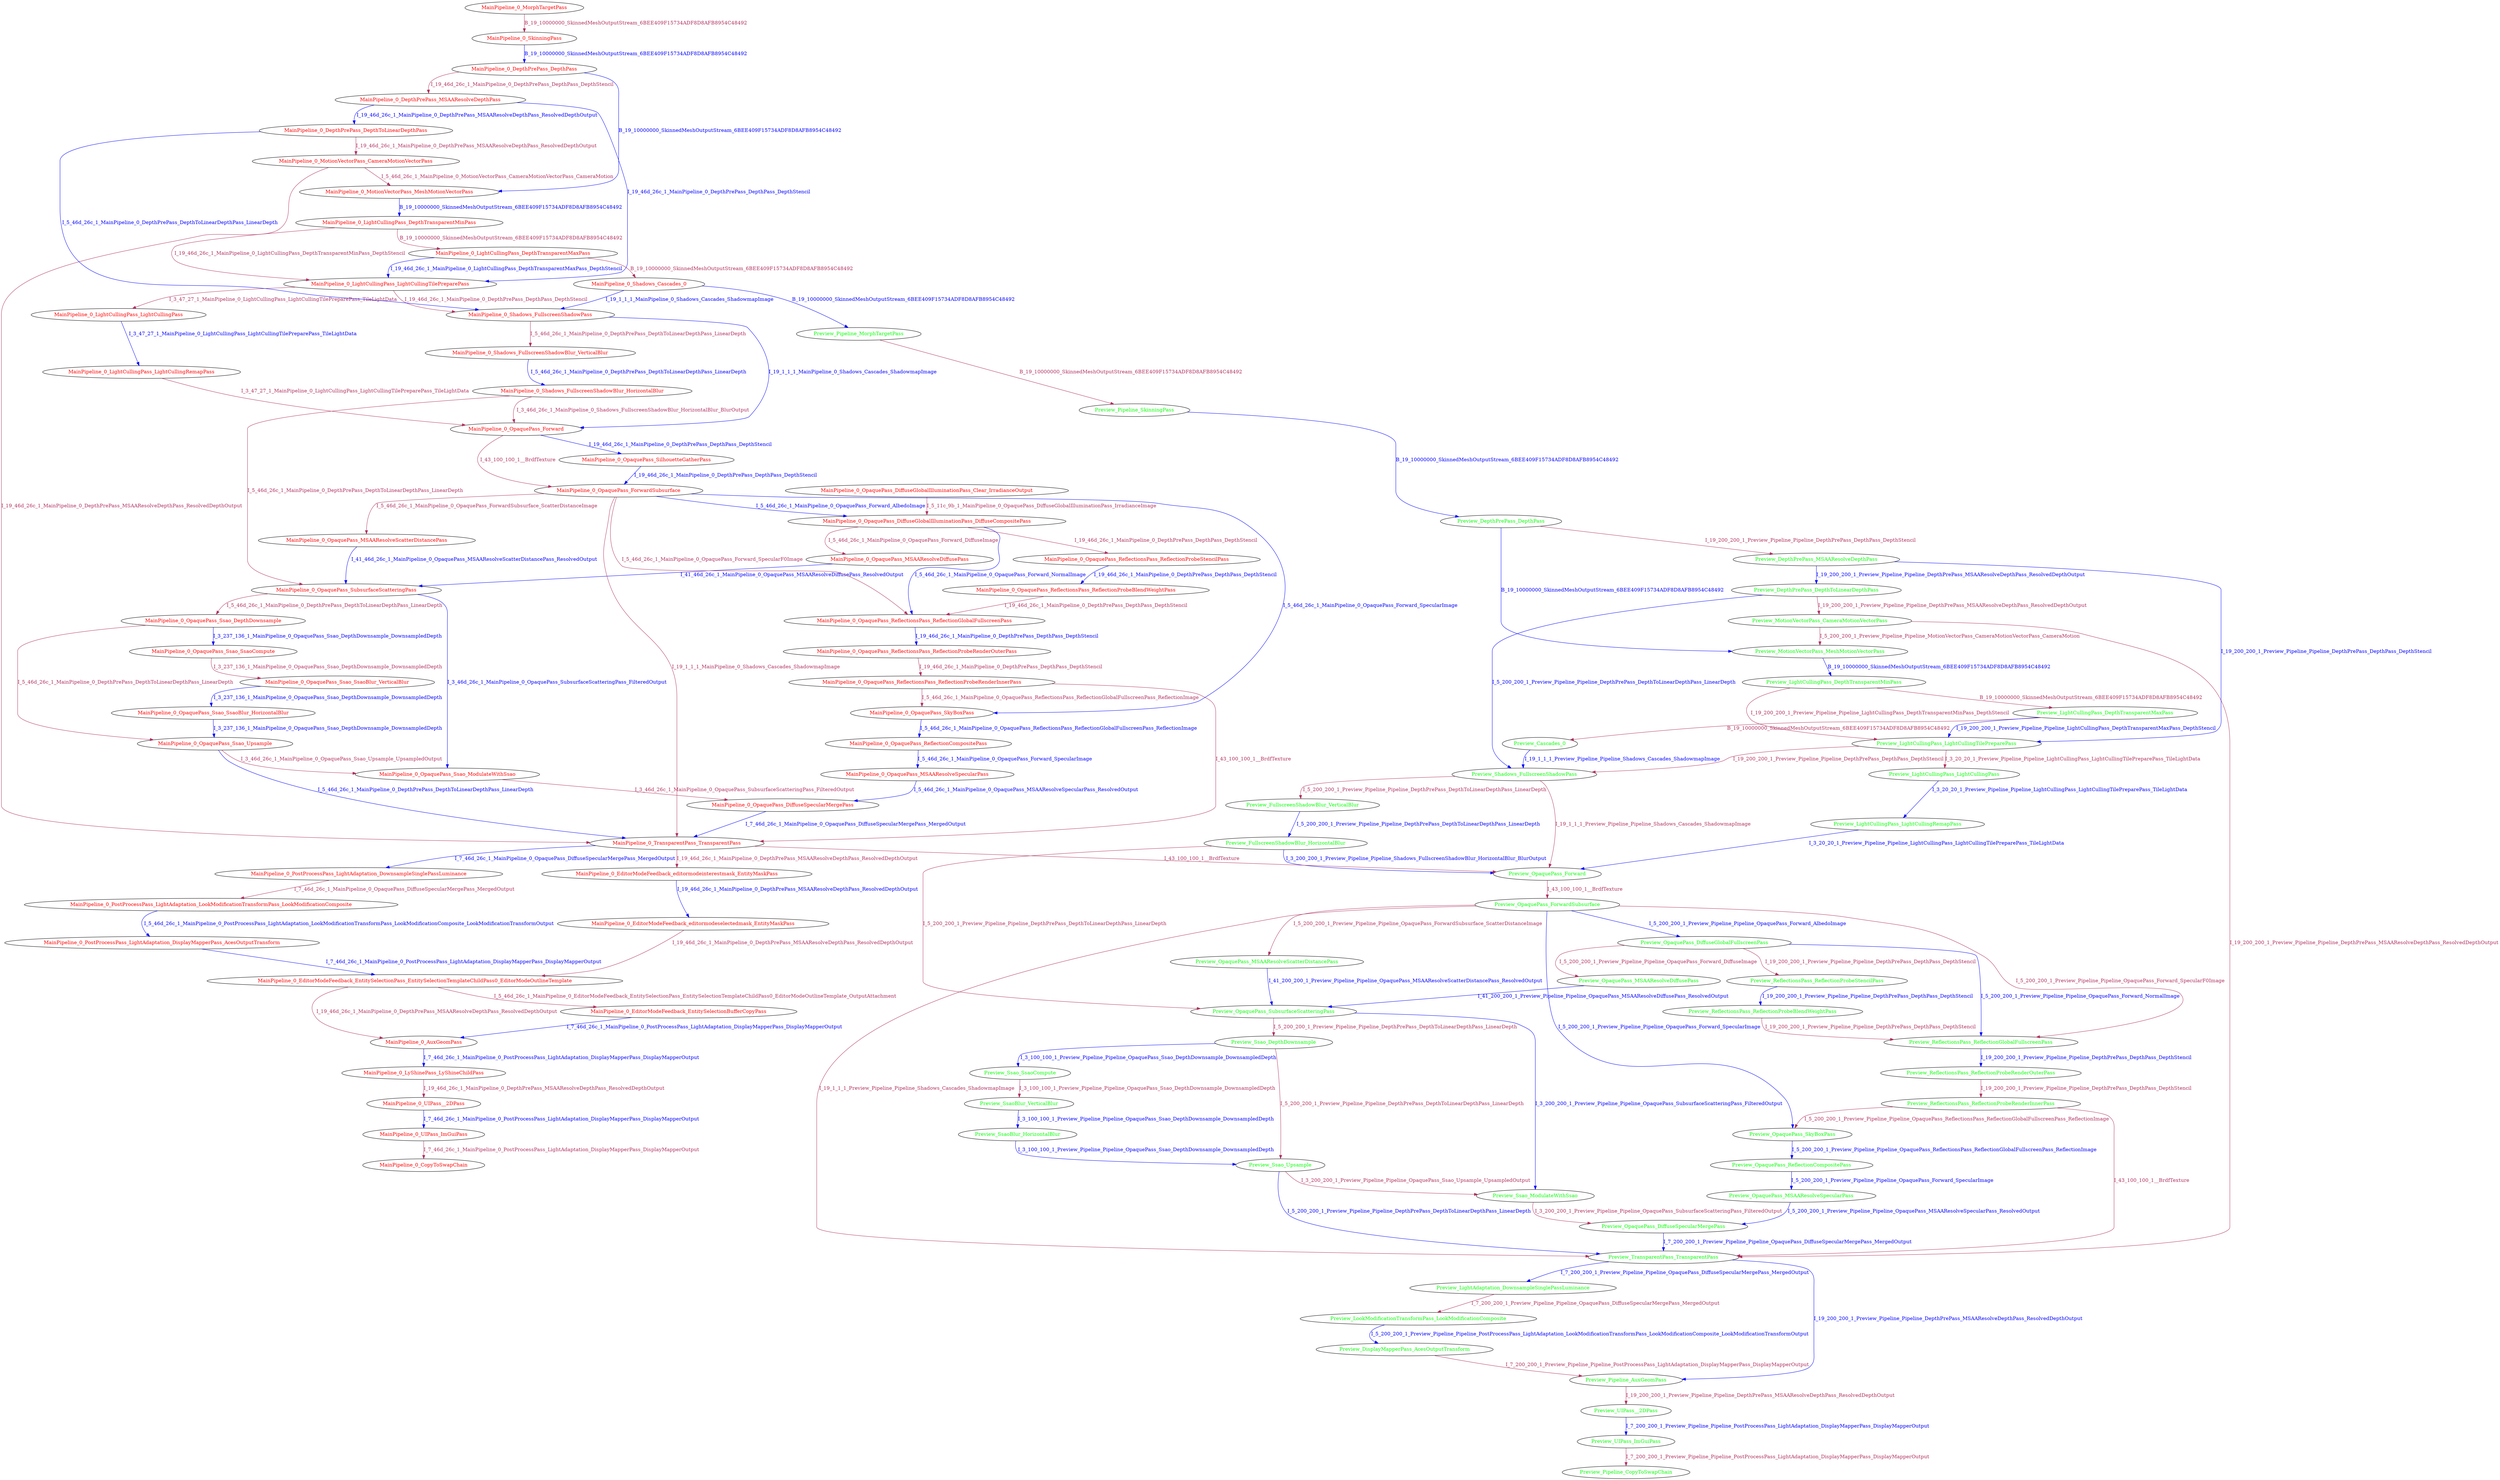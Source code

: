 digraph { Preview_Pipeline_CopyToSwapChain [fontcolor=green]
 Preview_UIPass_ImGuiPass [fontcolor=green]
 Preview_UIPass__2DPass [fontcolor=green]
 Preview_Pipeline_AuxGeomPass [fontcolor=green]
 Preview_DisplayMapperPass_AcesOutputTransform [fontcolor=green]
 Preview_LookModificationTransformPass_LookModificationComposite [fontcolor=green]
 Preview_LightAdaptation_DownsampleSinglePassLuminance [fontcolor=green]
 Preview_TransparentPass_TransparentPass [fontcolor=green]
 Preview_OpaquePass_DiffuseSpecularMergePass [fontcolor=green]
 Preview_Ssao_ModulateWithSsao [fontcolor=green]
 Preview_Ssao_Upsample [fontcolor=green]
 Preview_SsaoBlur_HorizontalBlur [fontcolor=green]
 Preview_SsaoBlur_VerticalBlur [fontcolor=green]
 Preview_Ssao_SsaoCompute [fontcolor=green]
 Preview_Ssao_DepthDownsample [fontcolor=green]
 Preview_OpaquePass_SubsurfaceScatteringPass [fontcolor=green]
 Preview_OpaquePass_MSAAResolveScatterDistancePass [fontcolor=green]
 Preview_OpaquePass_MSAAResolveSpecularPass [fontcolor=green]
 Preview_OpaquePass_MSAAResolveDiffusePass [fontcolor=green]
 Preview_OpaquePass_ReflectionCompositePass [fontcolor=green]
 Preview_OpaquePass_SkyBoxPass [fontcolor=green]
 Preview_ReflectionsPass_ReflectionProbeRenderInnerPass [fontcolor=green]
 Preview_ReflectionsPass_ReflectionProbeRenderOuterPass [fontcolor=green]
 Preview_ReflectionsPass_ReflectionGlobalFullscreenPass [fontcolor=green]
 Preview_ReflectionsPass_ReflectionProbeBlendWeightPass [fontcolor=green]
 Preview_ReflectionsPass_ReflectionProbeStencilPass [fontcolor=green]
 Preview_OpaquePass_DiffuseGlobalFullscreenPass [fontcolor=green]
 Preview_OpaquePass_ForwardSubsurface [fontcolor=green]
 Preview_OpaquePass_Forward [fontcolor=green]
 Preview_FullscreenShadowBlur_HorizontalBlur [fontcolor=green]
 Preview_FullscreenShadowBlur_VerticalBlur [fontcolor=green]
 Preview_Shadows_FullscreenShadowPass [fontcolor=green]
 Preview_Cascades_0 [fontcolor=green]
 Preview_LightCullingPass_LightCullingRemapPass [fontcolor=green]
 Preview_LightCullingPass_LightCullingPass [fontcolor=green]
 Preview_LightCullingPass_LightCullingTilePreparePass [fontcolor=green]
 Preview_LightCullingPass_DepthTransparentMaxPass [fontcolor=green]
 Preview_LightCullingPass_DepthTransparentMinPass [fontcolor=green]
 Preview_MotionVectorPass_MeshMotionVectorPass [fontcolor=green]
 Preview_MotionVectorPass_CameraMotionVectorPass [fontcolor=green]
 Preview_DepthPrePass_DepthToLinearDepthPass [fontcolor=green]
 Preview_DepthPrePass_MSAAResolveDepthPass [fontcolor=green]
 Preview_DepthPrePass_DepthPass [fontcolor=green]
 Preview_Pipeline_SkinningPass [fontcolor=green]
 Preview_Pipeline_MorphTargetPass [fontcolor=green]
 MainPipeline_0_CopyToSwapChain [fontcolor=red]
 MainPipeline_0_UIPass_ImGuiPass [fontcolor=red]
 MainPipeline_0_UIPass__2DPass [fontcolor=red]
 MainPipeline_0_LyShinePass_LyShineChildPass [fontcolor=red]
 MainPipeline_0_AuxGeomPass [fontcolor=red]
 MainPipeline_0_EditorModeFeedback_EntitySelectionBufferCopyPass [fontcolor=red]
 MainPipeline_0_EditorModeFeedback_EntitySelectionPass_EntitySelectionTemplateChildPass0_EditorModeOutlineTemplate [fontcolor=red]
 MainPipeline_0_EditorModeFeedback_editormodeselectedmask_EntityMaskPass [fontcolor=red]
 MainPipeline_0_EditorModeFeedback_editormodeinterestmask_EntityMaskPass [fontcolor=red]
 MainPipeline_0_PostProcessPass_LightAdaptation_DisplayMapperPass_AcesOutputTransform [fontcolor=red]
 MainPipeline_0_PostProcessPass_LightAdaptation_LookModificationTransformPass_LookModificationComposite [fontcolor=red]
 MainPipeline_0_PostProcessPass_LightAdaptation_DownsampleSinglePassLuminance [fontcolor=red]
 MainPipeline_0_TransparentPass_TransparentPass [fontcolor=red]
 MainPipeline_0_OpaquePass_DiffuseSpecularMergePass [fontcolor=red]
 MainPipeline_0_OpaquePass_Ssao_ModulateWithSsao [fontcolor=red]
 MainPipeline_0_OpaquePass_Ssao_Upsample [fontcolor=red]
 MainPipeline_0_OpaquePass_Ssao_SsaoBlur_HorizontalBlur [fontcolor=red]
 MainPipeline_0_OpaquePass_Ssao_SsaoBlur_VerticalBlur [fontcolor=red]
 MainPipeline_0_OpaquePass_Ssao_SsaoCompute [fontcolor=red]
 MainPipeline_0_OpaquePass_Ssao_DepthDownsample [fontcolor=red]
 MainPipeline_0_OpaquePass_SubsurfaceScatteringPass [fontcolor=red]
 MainPipeline_0_OpaquePass_MSAAResolveScatterDistancePass [fontcolor=red]
 MainPipeline_0_OpaquePass_MSAAResolveSpecularPass [fontcolor=red]
 MainPipeline_0_OpaquePass_MSAAResolveDiffusePass [fontcolor=red]
 MainPipeline_0_OpaquePass_ReflectionCompositePass [fontcolor=red]
 MainPipeline_0_OpaquePass_SkyBoxPass [fontcolor=red]
 MainPipeline_0_OpaquePass_ReflectionsPass_ReflectionProbeRenderInnerPass [fontcolor=red]
 MainPipeline_0_OpaquePass_ReflectionsPass_ReflectionProbeRenderOuterPass [fontcolor=red]
 MainPipeline_0_OpaquePass_ReflectionsPass_ReflectionGlobalFullscreenPass [fontcolor=red]
 MainPipeline_0_OpaquePass_ReflectionsPass_ReflectionProbeBlendWeightPass [fontcolor=red]
 MainPipeline_0_OpaquePass_ReflectionsPass_ReflectionProbeStencilPass [fontcolor=red]
 MainPipeline_0_OpaquePass_DiffuseGlobalIlluminationPass_DiffuseCompositePass [fontcolor=red]
 MainPipeline_0_OpaquePass_DiffuseGlobalIlluminationPass_Clear_IrradianceOutput [fontcolor=red]
 MainPipeline_0_OpaquePass_ForwardSubsurface [fontcolor=red]
 MainPipeline_0_OpaquePass_SilhouetteGatherPass [fontcolor=red]
 MainPipeline_0_OpaquePass_Forward [fontcolor=red]
 MainPipeline_0_Shadows_FullscreenShadowBlur_HorizontalBlur [fontcolor=red]
 MainPipeline_0_Shadows_FullscreenShadowBlur_VerticalBlur [fontcolor=red]
 MainPipeline_0_Shadows_FullscreenShadowPass [fontcolor=red]
 MainPipeline_0_Shadows_Cascades_0 [fontcolor=red]
 MainPipeline_0_LightCullingPass_LightCullingRemapPass [fontcolor=red]
 MainPipeline_0_LightCullingPass_LightCullingPass [fontcolor=red]
 MainPipeline_0_LightCullingPass_LightCullingTilePreparePass [fontcolor=red]
 MainPipeline_0_LightCullingPass_DepthTransparentMaxPass [fontcolor=red]
 MainPipeline_0_LightCullingPass_DepthTransparentMinPass [fontcolor=red]
 MainPipeline_0_MotionVectorPass_MeshMotionVectorPass [fontcolor=red]
 MainPipeline_0_MotionVectorPass_CameraMotionVectorPass [fontcolor=red]
 MainPipeline_0_DepthPrePass_DepthToLinearDepthPass [fontcolor=red]
 MainPipeline_0_DepthPrePass_MSAAResolveDepthPass [fontcolor=red]
 MainPipeline_0_DepthPrePass_DepthPass [fontcolor=red]
 MainPipeline_0_SkinningPass [fontcolor=red]
 MainPipeline_0_MorphTargetPass [fontcolor=red]
  MainPipeline_0_MorphTargetPass -> MainPipeline_0_SkinningPass  [label=B_19_10000000_SkinnedMeshOutputStream_6BEE409F15734ADF8D8AFB8954C48492]
 [color=maroon] [fontcolor=maroon]  MainPipeline_0_SkinningPass -> MainPipeline_0_DepthPrePass_DepthPass  [label=B_19_10000000_SkinnedMeshOutputStream_6BEE409F15734ADF8D8AFB8954C48492]
 [color=blue] [fontcolor=blue]  MainPipeline_0_DepthPrePass_DepthPass -> MainPipeline_0_DepthPrePass_MSAAResolveDepthPass  [label=I_19_46d_26c_1_MainPipeline_0_DepthPrePass_DepthPass_DepthStencil]
 [color=maroon] [fontcolor=maroon]  MainPipeline_0_DepthPrePass_MSAAResolveDepthPass -> MainPipeline_0_DepthPrePass_DepthToLinearDepthPass  [label=I_19_46d_26c_1_MainPipeline_0_DepthPrePass_MSAAResolveDepthPass_ResolvedDepthOutput]
 [color=blue] [fontcolor=blue]  MainPipeline_0_DepthPrePass_DepthToLinearDepthPass -> MainPipeline_0_MotionVectorPass_CameraMotionVectorPass  [label=I_19_46d_26c_1_MainPipeline_0_DepthPrePass_MSAAResolveDepthPass_ResolvedDepthOutput]
 [color=maroon] [fontcolor=maroon]  MainPipeline_0_DepthPrePass_DepthPass -> MainPipeline_0_MotionVectorPass_MeshMotionVectorPass  [label=B_19_10000000_SkinnedMeshOutputStream_6BEE409F15734ADF8D8AFB8954C48492]
 [color=blue] [fontcolor=blue]  MainPipeline_0_MotionVectorPass_CameraMotionVectorPass -> MainPipeline_0_MotionVectorPass_MeshMotionVectorPass  [label=I_5_46d_26c_1_MainPipeline_0_MotionVectorPass_CameraMotionVectorPass_CameraMotion]
 [color=maroon] [fontcolor=maroon]  MainPipeline_0_MotionVectorPass_MeshMotionVectorPass -> MainPipeline_0_LightCullingPass_DepthTransparentMinPass  [label=B_19_10000000_SkinnedMeshOutputStream_6BEE409F15734ADF8D8AFB8954C48492]
 [color=blue] [fontcolor=blue]  MainPipeline_0_LightCullingPass_DepthTransparentMinPass -> MainPipeline_0_LightCullingPass_DepthTransparentMaxPass  [label=B_19_10000000_SkinnedMeshOutputStream_6BEE409F15734ADF8D8AFB8954C48492]
 [color=maroon] [fontcolor=maroon]  MainPipeline_0_DepthPrePass_MSAAResolveDepthPass -> MainPipeline_0_LightCullingPass_LightCullingTilePreparePass  [label=I_19_46d_26c_1_MainPipeline_0_DepthPrePass_DepthPass_DepthStencil]
 [color=blue] [fontcolor=blue]  MainPipeline_0_LightCullingPass_DepthTransparentMinPass -> MainPipeline_0_LightCullingPass_LightCullingTilePreparePass  [label=I_19_46d_26c_1_MainPipeline_0_LightCullingPass_DepthTransparentMinPass_DepthStencil]
 [color=maroon] [fontcolor=maroon]  MainPipeline_0_LightCullingPass_DepthTransparentMaxPass -> MainPipeline_0_LightCullingPass_LightCullingTilePreparePass  [label=I_19_46d_26c_1_MainPipeline_0_LightCullingPass_DepthTransparentMaxPass_DepthStencil]
 [color=blue] [fontcolor=blue]  MainPipeline_0_LightCullingPass_LightCullingTilePreparePass -> MainPipeline_0_LightCullingPass_LightCullingPass  [label=I_3_47_27_1_MainPipeline_0_LightCullingPass_LightCullingTilePreparePass_TileLightData]
 [color=maroon] [fontcolor=maroon]  MainPipeline_0_LightCullingPass_LightCullingPass -> MainPipeline_0_LightCullingPass_LightCullingRemapPass  [label=I_3_47_27_1_MainPipeline_0_LightCullingPass_LightCullingTilePreparePass_TileLightData]
 [color=blue] [fontcolor=blue]  MainPipeline_0_LightCullingPass_DepthTransparentMaxPass -> MainPipeline_0_Shadows_Cascades_0  [label=B_19_10000000_SkinnedMeshOutputStream_6BEE409F15734ADF8D8AFB8954C48492]
 [color=maroon] [fontcolor=maroon]  MainPipeline_0_Shadows_Cascades_0 -> MainPipeline_0_Shadows_FullscreenShadowPass  [label=I_19_1_1_1_MainPipeline_0_Shadows_Cascades_ShadowmapImage]
 [color=blue] [fontcolor=blue]  MainPipeline_0_LightCullingPass_LightCullingTilePreparePass -> MainPipeline_0_Shadows_FullscreenShadowPass  [label=I_19_46d_26c_1_MainPipeline_0_DepthPrePass_DepthPass_DepthStencil]
 [color=maroon] [fontcolor=maroon]  MainPipeline_0_DepthPrePass_DepthToLinearDepthPass -> MainPipeline_0_Shadows_FullscreenShadowPass  [label=I_5_46d_26c_1_MainPipeline_0_DepthPrePass_DepthToLinearDepthPass_LinearDepth]
 [color=blue] [fontcolor=blue]  MainPipeline_0_Shadows_FullscreenShadowPass -> MainPipeline_0_Shadows_FullscreenShadowBlur_VerticalBlur  [label=I_5_46d_26c_1_MainPipeline_0_DepthPrePass_DepthToLinearDepthPass_LinearDepth]
 [color=maroon] [fontcolor=maroon]  MainPipeline_0_Shadows_FullscreenShadowBlur_VerticalBlur -> MainPipeline_0_Shadows_FullscreenShadowBlur_HorizontalBlur  [label=I_5_46d_26c_1_MainPipeline_0_DepthPrePass_DepthToLinearDepthPass_LinearDepth]
 [color=blue] [fontcolor=blue]  MainPipeline_0_Shadows_FullscreenShadowBlur_HorizontalBlur -> MainPipeline_0_OpaquePass_Forward  [label=I_3_46d_26c_1_MainPipeline_0_Shadows_FullscreenShadowBlur_HorizontalBlur_BlurOutput]
 [color=maroon] [fontcolor=maroon]  MainPipeline_0_Shadows_FullscreenShadowPass -> MainPipeline_0_OpaquePass_Forward  [label=I_19_1_1_1_MainPipeline_0_Shadows_Cascades_ShadowmapImage]
 [color=blue] [fontcolor=blue]  MainPipeline_0_LightCullingPass_LightCullingRemapPass -> MainPipeline_0_OpaquePass_Forward  [label=I_3_47_27_1_MainPipeline_0_LightCullingPass_LightCullingTilePreparePass_TileLightData]
 [color=maroon] [fontcolor=maroon]  MainPipeline_0_OpaquePass_Forward -> MainPipeline_0_OpaquePass_SilhouetteGatherPass  [label=I_19_46d_26c_1_MainPipeline_0_DepthPrePass_DepthPass_DepthStencil]
 [color=blue] [fontcolor=blue]  MainPipeline_0_OpaquePass_Forward -> MainPipeline_0_OpaquePass_ForwardSubsurface  [label=I_43_100_100_1__BrdfTexture]
 [color=maroon] [fontcolor=maroon]  MainPipeline_0_OpaquePass_SilhouetteGatherPass -> MainPipeline_0_OpaquePass_ForwardSubsurface  [label=I_19_46d_26c_1_MainPipeline_0_DepthPrePass_DepthPass_DepthStencil]
 [color=blue] [fontcolor=blue]  MainPipeline_0_OpaquePass_DiffuseGlobalIlluminationPass_Clear_IrradianceOutput -> MainPipeline_0_OpaquePass_DiffuseGlobalIlluminationPass_DiffuseCompositePass  [label=I_5_11c_9b_1_MainPipeline_0_OpaquePass_DiffuseGlobalIlluminationPass_IrradianceImage]
 [color=maroon] [fontcolor=maroon]  MainPipeline_0_OpaquePass_ForwardSubsurface -> MainPipeline_0_OpaquePass_DiffuseGlobalIlluminationPass_DiffuseCompositePass  [label=I_5_46d_26c_1_MainPipeline_0_OpaquePass_Forward_AlbedoImage]
 [color=blue] [fontcolor=blue]  MainPipeline_0_OpaquePass_DiffuseGlobalIlluminationPass_DiffuseCompositePass -> MainPipeline_0_OpaquePass_ReflectionsPass_ReflectionProbeStencilPass  [label=I_19_46d_26c_1_MainPipeline_0_DepthPrePass_DepthPass_DepthStencil]
 [color=maroon] [fontcolor=maroon]  MainPipeline_0_OpaquePass_ReflectionsPass_ReflectionProbeStencilPass -> MainPipeline_0_OpaquePass_ReflectionsPass_ReflectionProbeBlendWeightPass  [label=I_19_46d_26c_1_MainPipeline_0_DepthPrePass_DepthPass_DepthStencil]
 [color=blue] [fontcolor=blue]  MainPipeline_0_OpaquePass_ReflectionsPass_ReflectionProbeBlendWeightPass -> MainPipeline_0_OpaquePass_ReflectionsPass_ReflectionGlobalFullscreenPass  [label=I_19_46d_26c_1_MainPipeline_0_DepthPrePass_DepthPass_DepthStencil]
 [color=maroon] [fontcolor=maroon]  MainPipeline_0_OpaquePass_DiffuseGlobalIlluminationPass_DiffuseCompositePass -> MainPipeline_0_OpaquePass_ReflectionsPass_ReflectionGlobalFullscreenPass  [label=I_5_46d_26c_1_MainPipeline_0_OpaquePass_Forward_NormalImage]
 [color=blue] [fontcolor=blue]  MainPipeline_0_OpaquePass_ForwardSubsurface -> MainPipeline_0_OpaquePass_ReflectionsPass_ReflectionGlobalFullscreenPass  [label=I_5_46d_26c_1_MainPipeline_0_OpaquePass_Forward_SpecularF0Image]
 [color=maroon] [fontcolor=maroon]  MainPipeline_0_OpaquePass_ReflectionsPass_ReflectionGlobalFullscreenPass -> MainPipeline_0_OpaquePass_ReflectionsPass_ReflectionProbeRenderOuterPass  [label=I_19_46d_26c_1_MainPipeline_0_DepthPrePass_DepthPass_DepthStencil]
 [color=blue] [fontcolor=blue]  MainPipeline_0_OpaquePass_ReflectionsPass_ReflectionProbeRenderOuterPass -> MainPipeline_0_OpaquePass_ReflectionsPass_ReflectionProbeRenderInnerPass  [label=I_19_46d_26c_1_MainPipeline_0_DepthPrePass_DepthPass_DepthStencil]
 [color=maroon] [fontcolor=maroon]  MainPipeline_0_OpaquePass_ForwardSubsurface -> MainPipeline_0_OpaquePass_SkyBoxPass  [label=I_5_46d_26c_1_MainPipeline_0_OpaquePass_Forward_SpecularImage]
 [color=blue] [fontcolor=blue]  MainPipeline_0_OpaquePass_ReflectionsPass_ReflectionProbeRenderInnerPass -> MainPipeline_0_OpaquePass_SkyBoxPass  [label=I_5_46d_26c_1_MainPipeline_0_OpaquePass_ReflectionsPass_ReflectionGlobalFullscreenPass_ReflectionImage]
 [color=maroon] [fontcolor=maroon]  MainPipeline_0_OpaquePass_SkyBoxPass -> MainPipeline_0_OpaquePass_ReflectionCompositePass  [label=I_5_46d_26c_1_MainPipeline_0_OpaquePass_ReflectionsPass_ReflectionGlobalFullscreenPass_ReflectionImage]
 [color=blue] [fontcolor=blue]  MainPipeline_0_OpaquePass_DiffuseGlobalIlluminationPass_DiffuseCompositePass -> MainPipeline_0_OpaquePass_MSAAResolveDiffusePass  [label=I_5_46d_26c_1_MainPipeline_0_OpaquePass_Forward_DiffuseImage]
 [color=maroon] [fontcolor=maroon]  MainPipeline_0_OpaquePass_ReflectionCompositePass -> MainPipeline_0_OpaquePass_MSAAResolveSpecularPass  [label=I_5_46d_26c_1_MainPipeline_0_OpaquePass_Forward_SpecularImage]
 [color=blue] [fontcolor=blue]  MainPipeline_0_OpaquePass_ForwardSubsurface -> MainPipeline_0_OpaquePass_MSAAResolveScatterDistancePass  [label=I_5_46d_26c_1_MainPipeline_0_OpaquePass_ForwardSubsurface_ScatterDistanceImage]
 [color=maroon] [fontcolor=maroon]  MainPipeline_0_OpaquePass_MSAAResolveDiffusePass -> MainPipeline_0_OpaquePass_SubsurfaceScatteringPass  [label=I_41_46d_26c_1_MainPipeline_0_OpaquePass_MSAAResolveDiffusePass_ResolvedOutput]
 [color=blue] [fontcolor=blue]  MainPipeline_0_Shadows_FullscreenShadowBlur_HorizontalBlur -> MainPipeline_0_OpaquePass_SubsurfaceScatteringPass  [label=I_5_46d_26c_1_MainPipeline_0_DepthPrePass_DepthToLinearDepthPass_LinearDepth]
 [color=maroon] [fontcolor=maroon]  MainPipeline_0_OpaquePass_MSAAResolveScatterDistancePass -> MainPipeline_0_OpaquePass_SubsurfaceScatteringPass  [label=I_41_46d_26c_1_MainPipeline_0_OpaquePass_MSAAResolveScatterDistancePass_ResolvedOutput]
 [color=blue] [fontcolor=blue]  MainPipeline_0_OpaquePass_SubsurfaceScatteringPass -> MainPipeline_0_OpaquePass_Ssao_DepthDownsample  [label=I_5_46d_26c_1_MainPipeline_0_DepthPrePass_DepthToLinearDepthPass_LinearDepth]
 [color=maroon] [fontcolor=maroon]  MainPipeline_0_OpaquePass_Ssao_DepthDownsample -> MainPipeline_0_OpaquePass_Ssao_SsaoCompute  [label=I_3_237_136_1_MainPipeline_0_OpaquePass_Ssao_DepthDownsample_DownsampledDepth]
 [color=blue] [fontcolor=blue]  MainPipeline_0_OpaquePass_Ssao_SsaoCompute -> MainPipeline_0_OpaquePass_Ssao_SsaoBlur_VerticalBlur  [label=I_3_237_136_1_MainPipeline_0_OpaquePass_Ssao_DepthDownsample_DownsampledDepth]
 [color=maroon] [fontcolor=maroon]  MainPipeline_0_OpaquePass_Ssao_SsaoBlur_VerticalBlur -> MainPipeline_0_OpaquePass_Ssao_SsaoBlur_HorizontalBlur  [label=I_3_237_136_1_MainPipeline_0_OpaquePass_Ssao_DepthDownsample_DownsampledDepth]
 [color=blue] [fontcolor=blue]  MainPipeline_0_OpaquePass_Ssao_DepthDownsample -> MainPipeline_0_OpaquePass_Ssao_Upsample  [label=I_5_46d_26c_1_MainPipeline_0_DepthPrePass_DepthToLinearDepthPass_LinearDepth]
 [color=maroon] [fontcolor=maroon]  MainPipeline_0_OpaquePass_Ssao_SsaoBlur_HorizontalBlur -> MainPipeline_0_OpaquePass_Ssao_Upsample  [label=I_3_237_136_1_MainPipeline_0_OpaquePass_Ssao_DepthDownsample_DownsampledDepth]
 [color=blue] [fontcolor=blue]  MainPipeline_0_OpaquePass_Ssao_Upsample -> MainPipeline_0_OpaquePass_Ssao_ModulateWithSsao  [label=I_3_46d_26c_1_MainPipeline_0_OpaquePass_Ssao_Upsample_UpsampledOutput]
 [color=maroon] [fontcolor=maroon]  MainPipeline_0_OpaquePass_SubsurfaceScatteringPass -> MainPipeline_0_OpaquePass_Ssao_ModulateWithSsao  [label=I_3_46d_26c_1_MainPipeline_0_OpaquePass_SubsurfaceScatteringPass_FilteredOutput]
 [color=blue] [fontcolor=blue]  MainPipeline_0_OpaquePass_Ssao_ModulateWithSsao -> MainPipeline_0_OpaquePass_DiffuseSpecularMergePass  [label=I_3_46d_26c_1_MainPipeline_0_OpaquePass_SubsurfaceScatteringPass_FilteredOutput]
 [color=maroon] [fontcolor=maroon]  MainPipeline_0_OpaquePass_MSAAResolveSpecularPass -> MainPipeline_0_OpaquePass_DiffuseSpecularMergePass  [label=I_5_46d_26c_1_MainPipeline_0_OpaquePass_MSAAResolveSpecularPass_ResolvedOutput]
 [color=blue] [fontcolor=blue]  MainPipeline_0_OpaquePass_ReflectionsPass_ReflectionProbeRenderInnerPass -> MainPipeline_0_TransparentPass_TransparentPass  [label=I_43_100_100_1__BrdfTexture]
 [color=maroon] [fontcolor=maroon]  MainPipeline_0_OpaquePass_DiffuseSpecularMergePass -> MainPipeline_0_TransparentPass_TransparentPass  [label=I_7_46d_26c_1_MainPipeline_0_OpaquePass_DiffuseSpecularMergePass_MergedOutput]
 [color=blue] [fontcolor=blue]  MainPipeline_0_OpaquePass_ForwardSubsurface -> MainPipeline_0_TransparentPass_TransparentPass  [label=I_19_1_1_1_MainPipeline_0_Shadows_Cascades_ShadowmapImage]
 [color=maroon] [fontcolor=maroon]  MainPipeline_0_OpaquePass_Ssao_Upsample -> MainPipeline_0_TransparentPass_TransparentPass  [label=I_5_46d_26c_1_MainPipeline_0_DepthPrePass_DepthToLinearDepthPass_LinearDepth]
 [color=blue] [fontcolor=blue]  MainPipeline_0_MotionVectorPass_CameraMotionVectorPass -> MainPipeline_0_TransparentPass_TransparentPass  [label=I_19_46d_26c_1_MainPipeline_0_DepthPrePass_MSAAResolveDepthPass_ResolvedDepthOutput]
 [color=maroon] [fontcolor=maroon]  MainPipeline_0_TransparentPass_TransparentPass -> MainPipeline_0_PostProcessPass_LightAdaptation_DownsampleSinglePassLuminance  [label=I_7_46d_26c_1_MainPipeline_0_OpaquePass_DiffuseSpecularMergePass_MergedOutput]
 [color=blue] [fontcolor=blue]  MainPipeline_0_PostProcessPass_LightAdaptation_DownsampleSinglePassLuminance -> MainPipeline_0_PostProcessPass_LightAdaptation_LookModificationTransformPass_LookModificationComposite  [label=I_7_46d_26c_1_MainPipeline_0_OpaquePass_DiffuseSpecularMergePass_MergedOutput]
 [color=maroon] [fontcolor=maroon]  MainPipeline_0_PostProcessPass_LightAdaptation_LookModificationTransformPass_LookModificationComposite -> MainPipeline_0_PostProcessPass_LightAdaptation_DisplayMapperPass_AcesOutputTransform  [label=I_5_46d_26c_1_MainPipeline_0_PostProcessPass_LightAdaptation_LookModificationTransformPass_LookModificationComposite_LookModificationTransformOutput]
 [color=blue] [fontcolor=blue]  MainPipeline_0_TransparentPass_TransparentPass -> MainPipeline_0_EditorModeFeedback_editormodeinterestmask_EntityMaskPass  [label=I_19_46d_26c_1_MainPipeline_0_DepthPrePass_MSAAResolveDepthPass_ResolvedDepthOutput]
 [color=maroon] [fontcolor=maroon]  MainPipeline_0_EditorModeFeedback_editormodeinterestmask_EntityMaskPass -> MainPipeline_0_EditorModeFeedback_editormodeselectedmask_EntityMaskPass  [label=I_19_46d_26c_1_MainPipeline_0_DepthPrePass_MSAAResolveDepthPass_ResolvedDepthOutput]
 [color=blue] [fontcolor=blue]  MainPipeline_0_EditorModeFeedback_editormodeselectedmask_EntityMaskPass -> MainPipeline_0_EditorModeFeedback_EntitySelectionPass_EntitySelectionTemplateChildPass0_EditorModeOutlineTemplate  [label=I_19_46d_26c_1_MainPipeline_0_DepthPrePass_MSAAResolveDepthPass_ResolvedDepthOutput]
 [color=maroon] [fontcolor=maroon]  MainPipeline_0_PostProcessPass_LightAdaptation_DisplayMapperPass_AcesOutputTransform -> MainPipeline_0_EditorModeFeedback_EntitySelectionPass_EntitySelectionTemplateChildPass0_EditorModeOutlineTemplate  [label=I_7_46d_26c_1_MainPipeline_0_PostProcessPass_LightAdaptation_DisplayMapperPass_DisplayMapperOutput]
 [color=blue] [fontcolor=blue]  MainPipeline_0_EditorModeFeedback_EntitySelectionPass_EntitySelectionTemplateChildPass0_EditorModeOutlineTemplate -> MainPipeline_0_EditorModeFeedback_EntitySelectionBufferCopyPass  [label=I_5_46d_26c_1_MainPipeline_0_EditorModeFeedback_EntitySelectionPass_EntitySelectionTemplateChildPass0_EditorModeOutlineTemplate_OutputAttachment]
 [color=maroon] [fontcolor=maroon]  MainPipeline_0_EditorModeFeedback_EntitySelectionBufferCopyPass -> MainPipeline_0_AuxGeomPass  [label=I_7_46d_26c_1_MainPipeline_0_PostProcessPass_LightAdaptation_DisplayMapperPass_DisplayMapperOutput]
 [color=blue] [fontcolor=blue]  MainPipeline_0_EditorModeFeedback_EntitySelectionPass_EntitySelectionTemplateChildPass0_EditorModeOutlineTemplate -> MainPipeline_0_AuxGeomPass  [label=I_19_46d_26c_1_MainPipeline_0_DepthPrePass_MSAAResolveDepthPass_ResolvedDepthOutput]
 [color=maroon] [fontcolor=maroon]  MainPipeline_0_AuxGeomPass -> MainPipeline_0_LyShinePass_LyShineChildPass  [label=I_7_46d_26c_1_MainPipeline_0_PostProcessPass_LightAdaptation_DisplayMapperPass_DisplayMapperOutput]
 [color=blue] [fontcolor=blue]  MainPipeline_0_LyShinePass_LyShineChildPass -> MainPipeline_0_UIPass__2DPass  [label=I_19_46d_26c_1_MainPipeline_0_DepthPrePass_MSAAResolveDepthPass_ResolvedDepthOutput]
 [color=maroon] [fontcolor=maroon]  MainPipeline_0_UIPass__2DPass -> MainPipeline_0_UIPass_ImGuiPass  [label=I_7_46d_26c_1_MainPipeline_0_PostProcessPass_LightAdaptation_DisplayMapperPass_DisplayMapperOutput]
 [color=blue] [fontcolor=blue]  MainPipeline_0_UIPass_ImGuiPass -> MainPipeline_0_CopyToSwapChain  [label=I_7_46d_26c_1_MainPipeline_0_PostProcessPass_LightAdaptation_DisplayMapperPass_DisplayMapperOutput]
 [color=maroon] [fontcolor=maroon]  MainPipeline_0_Shadows_Cascades_0 -> Preview_Pipeline_MorphTargetPass  [label=B_19_10000000_SkinnedMeshOutputStream_6BEE409F15734ADF8D8AFB8954C48492]
 [color=blue] [fontcolor=blue] Preview_Pipeline_MorphTargetPass -> Preview_Pipeline_SkinningPass  [label=B_19_10000000_SkinnedMeshOutputStream_6BEE409F15734ADF8D8AFB8954C48492]
 [color=maroon] [fontcolor=maroon] Preview_Pipeline_SkinningPass -> Preview_DepthPrePass_DepthPass  [label=B_19_10000000_SkinnedMeshOutputStream_6BEE409F15734ADF8D8AFB8954C48492]
 [color=blue] [fontcolor=blue] Preview_DepthPrePass_DepthPass -> Preview_DepthPrePass_MSAAResolveDepthPass  [label=I_19_200_200_1_Preview_Pipeline_Pipeline_DepthPrePass_DepthPass_DepthStencil]
 [color=maroon] [fontcolor=maroon] Preview_DepthPrePass_MSAAResolveDepthPass -> Preview_DepthPrePass_DepthToLinearDepthPass  [label=I_19_200_200_1_Preview_Pipeline_Pipeline_DepthPrePass_MSAAResolveDepthPass_ResolvedDepthOutput]
 [color=blue] [fontcolor=blue] Preview_DepthPrePass_DepthToLinearDepthPass -> Preview_MotionVectorPass_CameraMotionVectorPass  [label=I_19_200_200_1_Preview_Pipeline_Pipeline_DepthPrePass_MSAAResolveDepthPass_ResolvedDepthOutput]
 [color=maroon] [fontcolor=maroon] Preview_DepthPrePass_DepthPass -> Preview_MotionVectorPass_MeshMotionVectorPass  [label=B_19_10000000_SkinnedMeshOutputStream_6BEE409F15734ADF8D8AFB8954C48492]
 [color=blue] [fontcolor=blue] Preview_MotionVectorPass_CameraMotionVectorPass -> Preview_MotionVectorPass_MeshMotionVectorPass  [label=I_5_200_200_1_Preview_Pipeline_Pipeline_MotionVectorPass_CameraMotionVectorPass_CameraMotion]
 [color=maroon] [fontcolor=maroon] Preview_MotionVectorPass_MeshMotionVectorPass -> Preview_LightCullingPass_DepthTransparentMinPass  [label=B_19_10000000_SkinnedMeshOutputStream_6BEE409F15734ADF8D8AFB8954C48492]
 [color=blue] [fontcolor=blue] Preview_LightCullingPass_DepthTransparentMinPass -> Preview_LightCullingPass_DepthTransparentMaxPass  [label=B_19_10000000_SkinnedMeshOutputStream_6BEE409F15734ADF8D8AFB8954C48492]
 [color=maroon] [fontcolor=maroon] Preview_DepthPrePass_MSAAResolveDepthPass -> Preview_LightCullingPass_LightCullingTilePreparePass  [label=I_19_200_200_1_Preview_Pipeline_Pipeline_DepthPrePass_DepthPass_DepthStencil]
 [color=blue] [fontcolor=blue] Preview_LightCullingPass_DepthTransparentMinPass -> Preview_LightCullingPass_LightCullingTilePreparePass  [label=I_19_200_200_1_Preview_Pipeline_Pipeline_LightCullingPass_DepthTransparentMinPass_DepthStencil]
 [color=maroon] [fontcolor=maroon] Preview_LightCullingPass_DepthTransparentMaxPass -> Preview_LightCullingPass_LightCullingTilePreparePass  [label=I_19_200_200_1_Preview_Pipeline_Pipeline_LightCullingPass_DepthTransparentMaxPass_DepthStencil]
 [color=blue] [fontcolor=blue] Preview_LightCullingPass_LightCullingTilePreparePass -> Preview_LightCullingPass_LightCullingPass  [label=I_3_20_20_1_Preview_Pipeline_Pipeline_LightCullingPass_LightCullingTilePreparePass_TileLightData]
 [color=maroon] [fontcolor=maroon] Preview_LightCullingPass_LightCullingPass -> Preview_LightCullingPass_LightCullingRemapPass  [label=I_3_20_20_1_Preview_Pipeline_Pipeline_LightCullingPass_LightCullingTilePreparePass_TileLightData]
 [color=blue] [fontcolor=blue] Preview_LightCullingPass_DepthTransparentMaxPass -> Preview_Cascades_0  [label=B_19_10000000_SkinnedMeshOutputStream_6BEE409F15734ADF8D8AFB8954C48492]
 [color=maroon] [fontcolor=maroon] Preview_Cascades_0 -> Preview_Shadows_FullscreenShadowPass  [label=I_19_1_1_1_Preview_Pipeline_Pipeline_Shadows_Cascades_ShadowmapImage]
 [color=blue] [fontcolor=blue] Preview_LightCullingPass_LightCullingTilePreparePass -> Preview_Shadows_FullscreenShadowPass  [label=I_19_200_200_1_Preview_Pipeline_Pipeline_DepthPrePass_DepthPass_DepthStencil]
 [color=maroon] [fontcolor=maroon] Preview_DepthPrePass_DepthToLinearDepthPass -> Preview_Shadows_FullscreenShadowPass  [label=I_5_200_200_1_Preview_Pipeline_Pipeline_DepthPrePass_DepthToLinearDepthPass_LinearDepth]
 [color=blue] [fontcolor=blue] Preview_Shadows_FullscreenShadowPass -> Preview_FullscreenShadowBlur_VerticalBlur  [label=I_5_200_200_1_Preview_Pipeline_Pipeline_DepthPrePass_DepthToLinearDepthPass_LinearDepth]
 [color=maroon] [fontcolor=maroon] Preview_FullscreenShadowBlur_VerticalBlur -> Preview_FullscreenShadowBlur_HorizontalBlur  [label=I_5_200_200_1_Preview_Pipeline_Pipeline_DepthPrePass_DepthToLinearDepthPass_LinearDepth]
 [color=blue] [fontcolor=blue]  MainPipeline_0_TransparentPass_TransparentPass -> Preview_OpaquePass_Forward  [label=I_43_100_100_1__BrdfTexture]
 [color=maroon] [fontcolor=maroon] Preview_FullscreenShadowBlur_HorizontalBlur -> Preview_OpaquePass_Forward  [label=I_3_200_200_1_Preview_Pipeline_Pipeline_Shadows_FullscreenShadowBlur_HorizontalBlur_BlurOutput]
 [color=blue] [fontcolor=blue] Preview_Shadows_FullscreenShadowPass -> Preview_OpaquePass_Forward  [label=I_19_1_1_1_Preview_Pipeline_Pipeline_Shadows_Cascades_ShadowmapImage]
 [color=maroon] [fontcolor=maroon] Preview_LightCullingPass_LightCullingRemapPass -> Preview_OpaquePass_Forward  [label=I_3_20_20_1_Preview_Pipeline_Pipeline_LightCullingPass_LightCullingTilePreparePass_TileLightData]
 [color=blue] [fontcolor=blue] Preview_OpaquePass_Forward -> Preview_OpaquePass_ForwardSubsurface  [label=I_43_100_100_1__BrdfTexture]
 [color=maroon] [fontcolor=maroon] Preview_OpaquePass_ForwardSubsurface -> Preview_OpaquePass_DiffuseGlobalFullscreenPass  [label=I_5_200_200_1_Preview_Pipeline_Pipeline_OpaquePass_Forward_AlbedoImage]
 [color=blue] [fontcolor=blue] Preview_OpaquePass_DiffuseGlobalFullscreenPass -> Preview_ReflectionsPass_ReflectionProbeStencilPass  [label=I_19_200_200_1_Preview_Pipeline_Pipeline_DepthPrePass_DepthPass_DepthStencil]
 [color=maroon] [fontcolor=maroon] Preview_ReflectionsPass_ReflectionProbeStencilPass -> Preview_ReflectionsPass_ReflectionProbeBlendWeightPass  [label=I_19_200_200_1_Preview_Pipeline_Pipeline_DepthPrePass_DepthPass_DepthStencil]
 [color=blue] [fontcolor=blue] Preview_ReflectionsPass_ReflectionProbeBlendWeightPass -> Preview_ReflectionsPass_ReflectionGlobalFullscreenPass  [label=I_19_200_200_1_Preview_Pipeline_Pipeline_DepthPrePass_DepthPass_DepthStencil]
 [color=maroon] [fontcolor=maroon] Preview_OpaquePass_DiffuseGlobalFullscreenPass -> Preview_ReflectionsPass_ReflectionGlobalFullscreenPass  [label=I_5_200_200_1_Preview_Pipeline_Pipeline_OpaquePass_Forward_NormalImage]
 [color=blue] [fontcolor=blue] Preview_OpaquePass_ForwardSubsurface -> Preview_ReflectionsPass_ReflectionGlobalFullscreenPass  [label=I_5_200_200_1_Preview_Pipeline_Pipeline_OpaquePass_Forward_SpecularF0Image]
 [color=maroon] [fontcolor=maroon] Preview_ReflectionsPass_ReflectionGlobalFullscreenPass -> Preview_ReflectionsPass_ReflectionProbeRenderOuterPass  [label=I_19_200_200_1_Preview_Pipeline_Pipeline_DepthPrePass_DepthPass_DepthStencil]
 [color=blue] [fontcolor=blue] Preview_ReflectionsPass_ReflectionProbeRenderOuterPass -> Preview_ReflectionsPass_ReflectionProbeRenderInnerPass  [label=I_19_200_200_1_Preview_Pipeline_Pipeline_DepthPrePass_DepthPass_DepthStencil]
 [color=maroon] [fontcolor=maroon] Preview_OpaquePass_ForwardSubsurface -> Preview_OpaquePass_SkyBoxPass  [label=I_5_200_200_1_Preview_Pipeline_Pipeline_OpaquePass_Forward_SpecularImage]
 [color=blue] [fontcolor=blue] Preview_ReflectionsPass_ReflectionProbeRenderInnerPass -> Preview_OpaquePass_SkyBoxPass  [label=I_5_200_200_1_Preview_Pipeline_Pipeline_OpaquePass_ReflectionsPass_ReflectionGlobalFullscreenPass_ReflectionImage]
 [color=maroon] [fontcolor=maroon] Preview_OpaquePass_SkyBoxPass -> Preview_OpaquePass_ReflectionCompositePass  [label=I_5_200_200_1_Preview_Pipeline_Pipeline_OpaquePass_ReflectionsPass_ReflectionGlobalFullscreenPass_ReflectionImage]
 [color=blue] [fontcolor=blue] Preview_OpaquePass_DiffuseGlobalFullscreenPass -> Preview_OpaquePass_MSAAResolveDiffusePass  [label=I_5_200_200_1_Preview_Pipeline_Pipeline_OpaquePass_Forward_DiffuseImage]
 [color=maroon] [fontcolor=maroon] Preview_OpaquePass_ReflectionCompositePass -> Preview_OpaquePass_MSAAResolveSpecularPass  [label=I_5_200_200_1_Preview_Pipeline_Pipeline_OpaquePass_Forward_SpecularImage]
 [color=blue] [fontcolor=blue] Preview_OpaquePass_ForwardSubsurface -> Preview_OpaquePass_MSAAResolveScatterDistancePass  [label=I_5_200_200_1_Preview_Pipeline_Pipeline_OpaquePass_ForwardSubsurface_ScatterDistanceImage]
 [color=maroon] [fontcolor=maroon] Preview_OpaquePass_MSAAResolveDiffusePass -> Preview_OpaquePass_SubsurfaceScatteringPass  [label=I_41_200_200_1_Preview_Pipeline_Pipeline_OpaquePass_MSAAResolveDiffusePass_ResolvedOutput]
 [color=blue] [fontcolor=blue] Preview_FullscreenShadowBlur_HorizontalBlur -> Preview_OpaquePass_SubsurfaceScatteringPass  [label=I_5_200_200_1_Preview_Pipeline_Pipeline_DepthPrePass_DepthToLinearDepthPass_LinearDepth]
 [color=maroon] [fontcolor=maroon] Preview_OpaquePass_MSAAResolveScatterDistancePass -> Preview_OpaquePass_SubsurfaceScatteringPass  [label=I_41_200_200_1_Preview_Pipeline_Pipeline_OpaquePass_MSAAResolveScatterDistancePass_ResolvedOutput]
 [color=blue] [fontcolor=blue] Preview_OpaquePass_SubsurfaceScatteringPass -> Preview_Ssao_DepthDownsample  [label=I_5_200_200_1_Preview_Pipeline_Pipeline_DepthPrePass_DepthToLinearDepthPass_LinearDepth]
 [color=maroon] [fontcolor=maroon] Preview_Ssao_DepthDownsample -> Preview_Ssao_SsaoCompute  [label=I_3_100_100_1_Preview_Pipeline_Pipeline_OpaquePass_Ssao_DepthDownsample_DownsampledDepth]
 [color=blue] [fontcolor=blue] Preview_Ssao_SsaoCompute -> Preview_SsaoBlur_VerticalBlur  [label=I_3_100_100_1_Preview_Pipeline_Pipeline_OpaquePass_Ssao_DepthDownsample_DownsampledDepth]
 [color=maroon] [fontcolor=maroon] Preview_SsaoBlur_VerticalBlur -> Preview_SsaoBlur_HorizontalBlur  [label=I_3_100_100_1_Preview_Pipeline_Pipeline_OpaquePass_Ssao_DepthDownsample_DownsampledDepth]
 [color=blue] [fontcolor=blue] Preview_Ssao_DepthDownsample -> Preview_Ssao_Upsample  [label=I_5_200_200_1_Preview_Pipeline_Pipeline_DepthPrePass_DepthToLinearDepthPass_LinearDepth]
 [color=maroon] [fontcolor=maroon] Preview_SsaoBlur_HorizontalBlur -> Preview_Ssao_Upsample  [label=I_3_100_100_1_Preview_Pipeline_Pipeline_OpaquePass_Ssao_DepthDownsample_DownsampledDepth]
 [color=blue] [fontcolor=blue] Preview_Ssao_Upsample -> Preview_Ssao_ModulateWithSsao  [label=I_3_200_200_1_Preview_Pipeline_Pipeline_OpaquePass_Ssao_Upsample_UpsampledOutput]
 [color=maroon] [fontcolor=maroon] Preview_OpaquePass_SubsurfaceScatteringPass -> Preview_Ssao_ModulateWithSsao  [label=I_3_200_200_1_Preview_Pipeline_Pipeline_OpaquePass_SubsurfaceScatteringPass_FilteredOutput]
 [color=blue] [fontcolor=blue] Preview_Ssao_ModulateWithSsao -> Preview_OpaquePass_DiffuseSpecularMergePass  [label=I_3_200_200_1_Preview_Pipeline_Pipeline_OpaquePass_SubsurfaceScatteringPass_FilteredOutput]
 [color=maroon] [fontcolor=maroon] Preview_OpaquePass_MSAAResolveSpecularPass -> Preview_OpaquePass_DiffuseSpecularMergePass  [label=I_5_200_200_1_Preview_Pipeline_Pipeline_OpaquePass_MSAAResolveSpecularPass_ResolvedOutput]
 [color=blue] [fontcolor=blue] Preview_ReflectionsPass_ReflectionProbeRenderInnerPass -> Preview_TransparentPass_TransparentPass  [label=I_43_100_100_1__BrdfTexture]
 [color=maroon] [fontcolor=maroon] Preview_OpaquePass_DiffuseSpecularMergePass -> Preview_TransparentPass_TransparentPass  [label=I_7_200_200_1_Preview_Pipeline_Pipeline_OpaquePass_DiffuseSpecularMergePass_MergedOutput]
 [color=blue] [fontcolor=blue] Preview_OpaquePass_ForwardSubsurface -> Preview_TransparentPass_TransparentPass  [label=I_19_1_1_1_Preview_Pipeline_Pipeline_Shadows_Cascades_ShadowmapImage]
 [color=maroon] [fontcolor=maroon] Preview_Ssao_Upsample -> Preview_TransparentPass_TransparentPass  [label=I_5_200_200_1_Preview_Pipeline_Pipeline_DepthPrePass_DepthToLinearDepthPass_LinearDepth]
 [color=blue] [fontcolor=blue] Preview_MotionVectorPass_CameraMotionVectorPass -> Preview_TransparentPass_TransparentPass  [label=I_19_200_200_1_Preview_Pipeline_Pipeline_DepthPrePass_MSAAResolveDepthPass_ResolvedDepthOutput]
 [color=maroon] [fontcolor=maroon] Preview_TransparentPass_TransparentPass -> Preview_LightAdaptation_DownsampleSinglePassLuminance  [label=I_7_200_200_1_Preview_Pipeline_Pipeline_OpaquePass_DiffuseSpecularMergePass_MergedOutput]
 [color=blue] [fontcolor=blue] Preview_LightAdaptation_DownsampleSinglePassLuminance -> Preview_LookModificationTransformPass_LookModificationComposite  [label=I_7_200_200_1_Preview_Pipeline_Pipeline_OpaquePass_DiffuseSpecularMergePass_MergedOutput]
 [color=maroon] [fontcolor=maroon] Preview_LookModificationTransformPass_LookModificationComposite -> Preview_DisplayMapperPass_AcesOutputTransform  [label=I_5_200_200_1_Preview_Pipeline_Pipeline_PostProcessPass_LightAdaptation_LookModificationTransformPass_LookModificationComposite_LookModificationTransformOutput]
 [color=blue] [fontcolor=blue] Preview_DisplayMapperPass_AcesOutputTransform -> Preview_Pipeline_AuxGeomPass  [label=I_7_200_200_1_Preview_Pipeline_Pipeline_PostProcessPass_LightAdaptation_DisplayMapperPass_DisplayMapperOutput]
 [color=maroon] [fontcolor=maroon] Preview_TransparentPass_TransparentPass -> Preview_Pipeline_AuxGeomPass  [label=I_19_200_200_1_Preview_Pipeline_Pipeline_DepthPrePass_MSAAResolveDepthPass_ResolvedDepthOutput]
 [color=blue] [fontcolor=blue] Preview_Pipeline_AuxGeomPass -> Preview_UIPass__2DPass  [label=I_19_200_200_1_Preview_Pipeline_Pipeline_DepthPrePass_MSAAResolveDepthPass_ResolvedDepthOutput]
 [color=maroon] [fontcolor=maroon] Preview_UIPass__2DPass -> Preview_UIPass_ImGuiPass  [label=I_7_200_200_1_Preview_Pipeline_Pipeline_PostProcessPass_LightAdaptation_DisplayMapperPass_DisplayMapperOutput]
 [color=blue] [fontcolor=blue] Preview_UIPass_ImGuiPass -> Preview_Pipeline_CopyToSwapChain  [label=I_7_200_200_1_Preview_Pipeline_Pipeline_PostProcessPass_LightAdaptation_DisplayMapperPass_DisplayMapperOutput]
 [color=maroon] [fontcolor=maroon] }